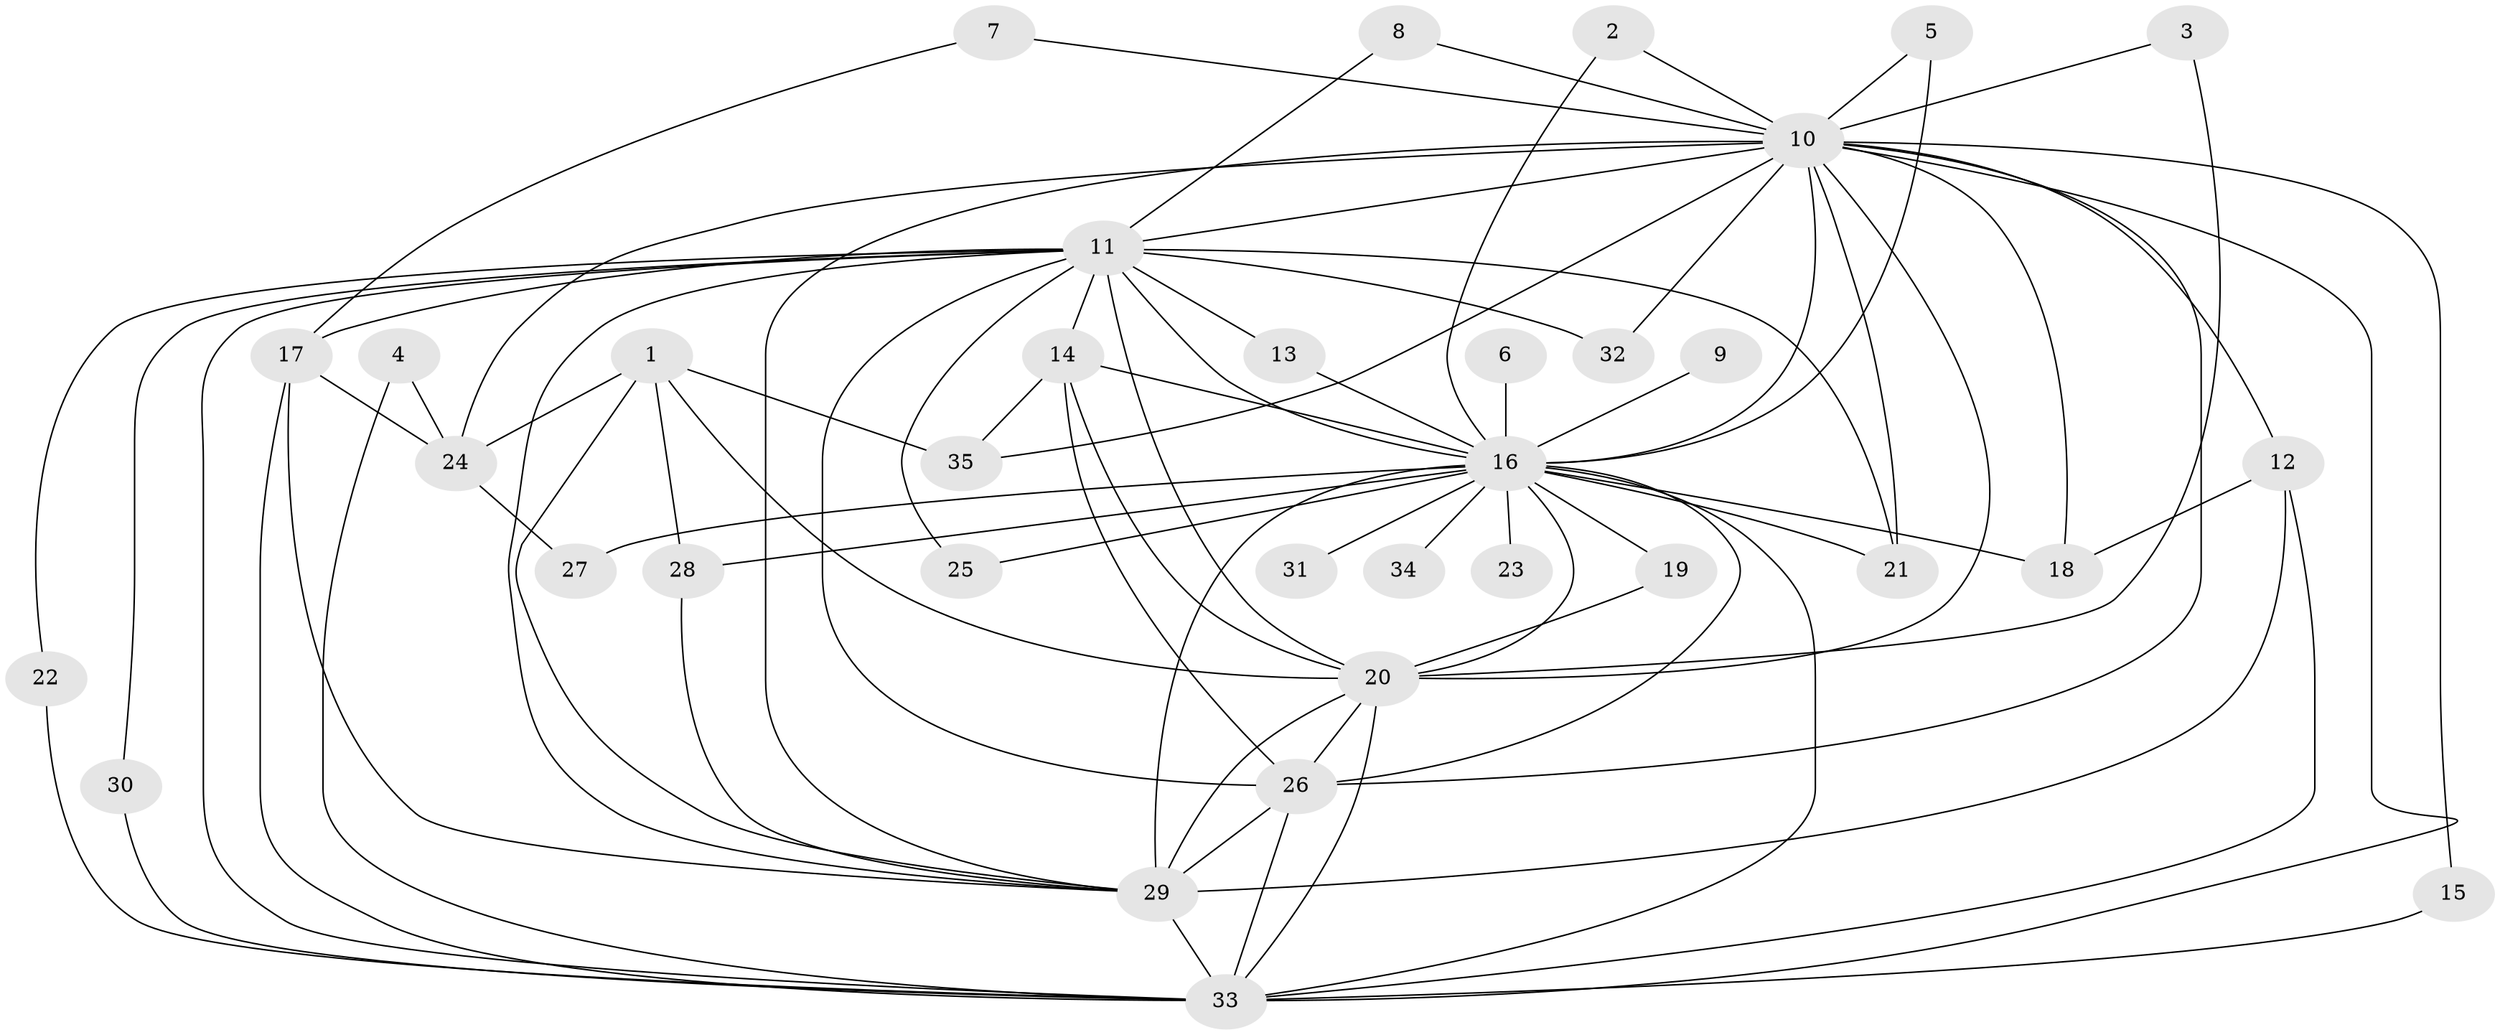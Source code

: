 // original degree distribution, {15: 0.014492753623188406, 17: 0.014492753623188406, 24: 0.014492753623188406, 20: 0.014492753623188406, 13: 0.014492753623188406, 11: 0.028985507246376812, 21: 0.028985507246376812, 22: 0.014492753623188406, 5: 0.057971014492753624, 2: 0.5942028985507246, 4: 0.057971014492753624, 3: 0.13043478260869565, 6: 0.014492753623188406}
// Generated by graph-tools (version 1.1) at 2025/49/03/09/25 03:49:39]
// undirected, 35 vertices, 81 edges
graph export_dot {
graph [start="1"]
  node [color=gray90,style=filled];
  1;
  2;
  3;
  4;
  5;
  6;
  7;
  8;
  9;
  10;
  11;
  12;
  13;
  14;
  15;
  16;
  17;
  18;
  19;
  20;
  21;
  22;
  23;
  24;
  25;
  26;
  27;
  28;
  29;
  30;
  31;
  32;
  33;
  34;
  35;
  1 -- 20 [weight=1.0];
  1 -- 24 [weight=1.0];
  1 -- 28 [weight=1.0];
  1 -- 29 [weight=1.0];
  1 -- 35 [weight=1.0];
  2 -- 10 [weight=1.0];
  2 -- 16 [weight=1.0];
  3 -- 10 [weight=1.0];
  3 -- 20 [weight=1.0];
  4 -- 24 [weight=1.0];
  4 -- 33 [weight=1.0];
  5 -- 10 [weight=1.0];
  5 -- 16 [weight=1.0];
  6 -- 16 [weight=1.0];
  7 -- 10 [weight=1.0];
  7 -- 17 [weight=1.0];
  8 -- 10 [weight=1.0];
  8 -- 11 [weight=1.0];
  9 -- 16 [weight=1.0];
  10 -- 11 [weight=4.0];
  10 -- 12 [weight=1.0];
  10 -- 15 [weight=1.0];
  10 -- 16 [weight=4.0];
  10 -- 18 [weight=2.0];
  10 -- 20 [weight=2.0];
  10 -- 21 [weight=1.0];
  10 -- 24 [weight=1.0];
  10 -- 26 [weight=3.0];
  10 -- 29 [weight=2.0];
  10 -- 32 [weight=1.0];
  10 -- 33 [weight=3.0];
  10 -- 35 [weight=1.0];
  11 -- 13 [weight=1.0];
  11 -- 14 [weight=1.0];
  11 -- 16 [weight=4.0];
  11 -- 17 [weight=3.0];
  11 -- 20 [weight=2.0];
  11 -- 21 [weight=2.0];
  11 -- 22 [weight=1.0];
  11 -- 25 [weight=1.0];
  11 -- 26 [weight=3.0];
  11 -- 29 [weight=2.0];
  11 -- 30 [weight=1.0];
  11 -- 32 [weight=1.0];
  11 -- 33 [weight=3.0];
  12 -- 18 [weight=1.0];
  12 -- 29 [weight=1.0];
  12 -- 33 [weight=1.0];
  13 -- 16 [weight=1.0];
  14 -- 16 [weight=1.0];
  14 -- 20 [weight=1.0];
  14 -- 26 [weight=1.0];
  14 -- 35 [weight=1.0];
  15 -- 33 [weight=2.0];
  16 -- 18 [weight=1.0];
  16 -- 19 [weight=1.0];
  16 -- 20 [weight=3.0];
  16 -- 21 [weight=1.0];
  16 -- 23 [weight=1.0];
  16 -- 25 [weight=2.0];
  16 -- 26 [weight=2.0];
  16 -- 27 [weight=2.0];
  16 -- 28 [weight=1.0];
  16 -- 29 [weight=3.0];
  16 -- 31 [weight=1.0];
  16 -- 33 [weight=2.0];
  16 -- 34 [weight=1.0];
  17 -- 24 [weight=1.0];
  17 -- 29 [weight=1.0];
  17 -- 33 [weight=1.0];
  19 -- 20 [weight=1.0];
  20 -- 26 [weight=1.0];
  20 -- 29 [weight=2.0];
  20 -- 33 [weight=1.0];
  22 -- 33 [weight=1.0];
  24 -- 27 [weight=1.0];
  26 -- 29 [weight=1.0];
  26 -- 33 [weight=1.0];
  28 -- 29 [weight=1.0];
  29 -- 33 [weight=3.0];
  30 -- 33 [weight=1.0];
}
